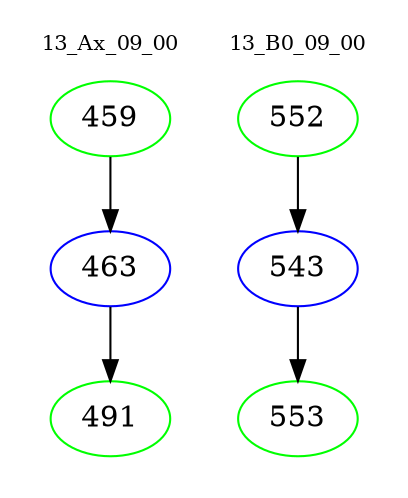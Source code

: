 digraph{
subgraph cluster_0 {
color = white
label = "13_Ax_09_00";
fontsize=10;
T0_459 [label="459", color="green"]
T0_459 -> T0_463 [color="black"]
T0_463 [label="463", color="blue"]
T0_463 -> T0_491 [color="black"]
T0_491 [label="491", color="green"]
}
subgraph cluster_1 {
color = white
label = "13_B0_09_00";
fontsize=10;
T1_552 [label="552", color="green"]
T1_552 -> T1_543 [color="black"]
T1_543 [label="543", color="blue"]
T1_543 -> T1_553 [color="black"]
T1_553 [label="553", color="green"]
}
}
